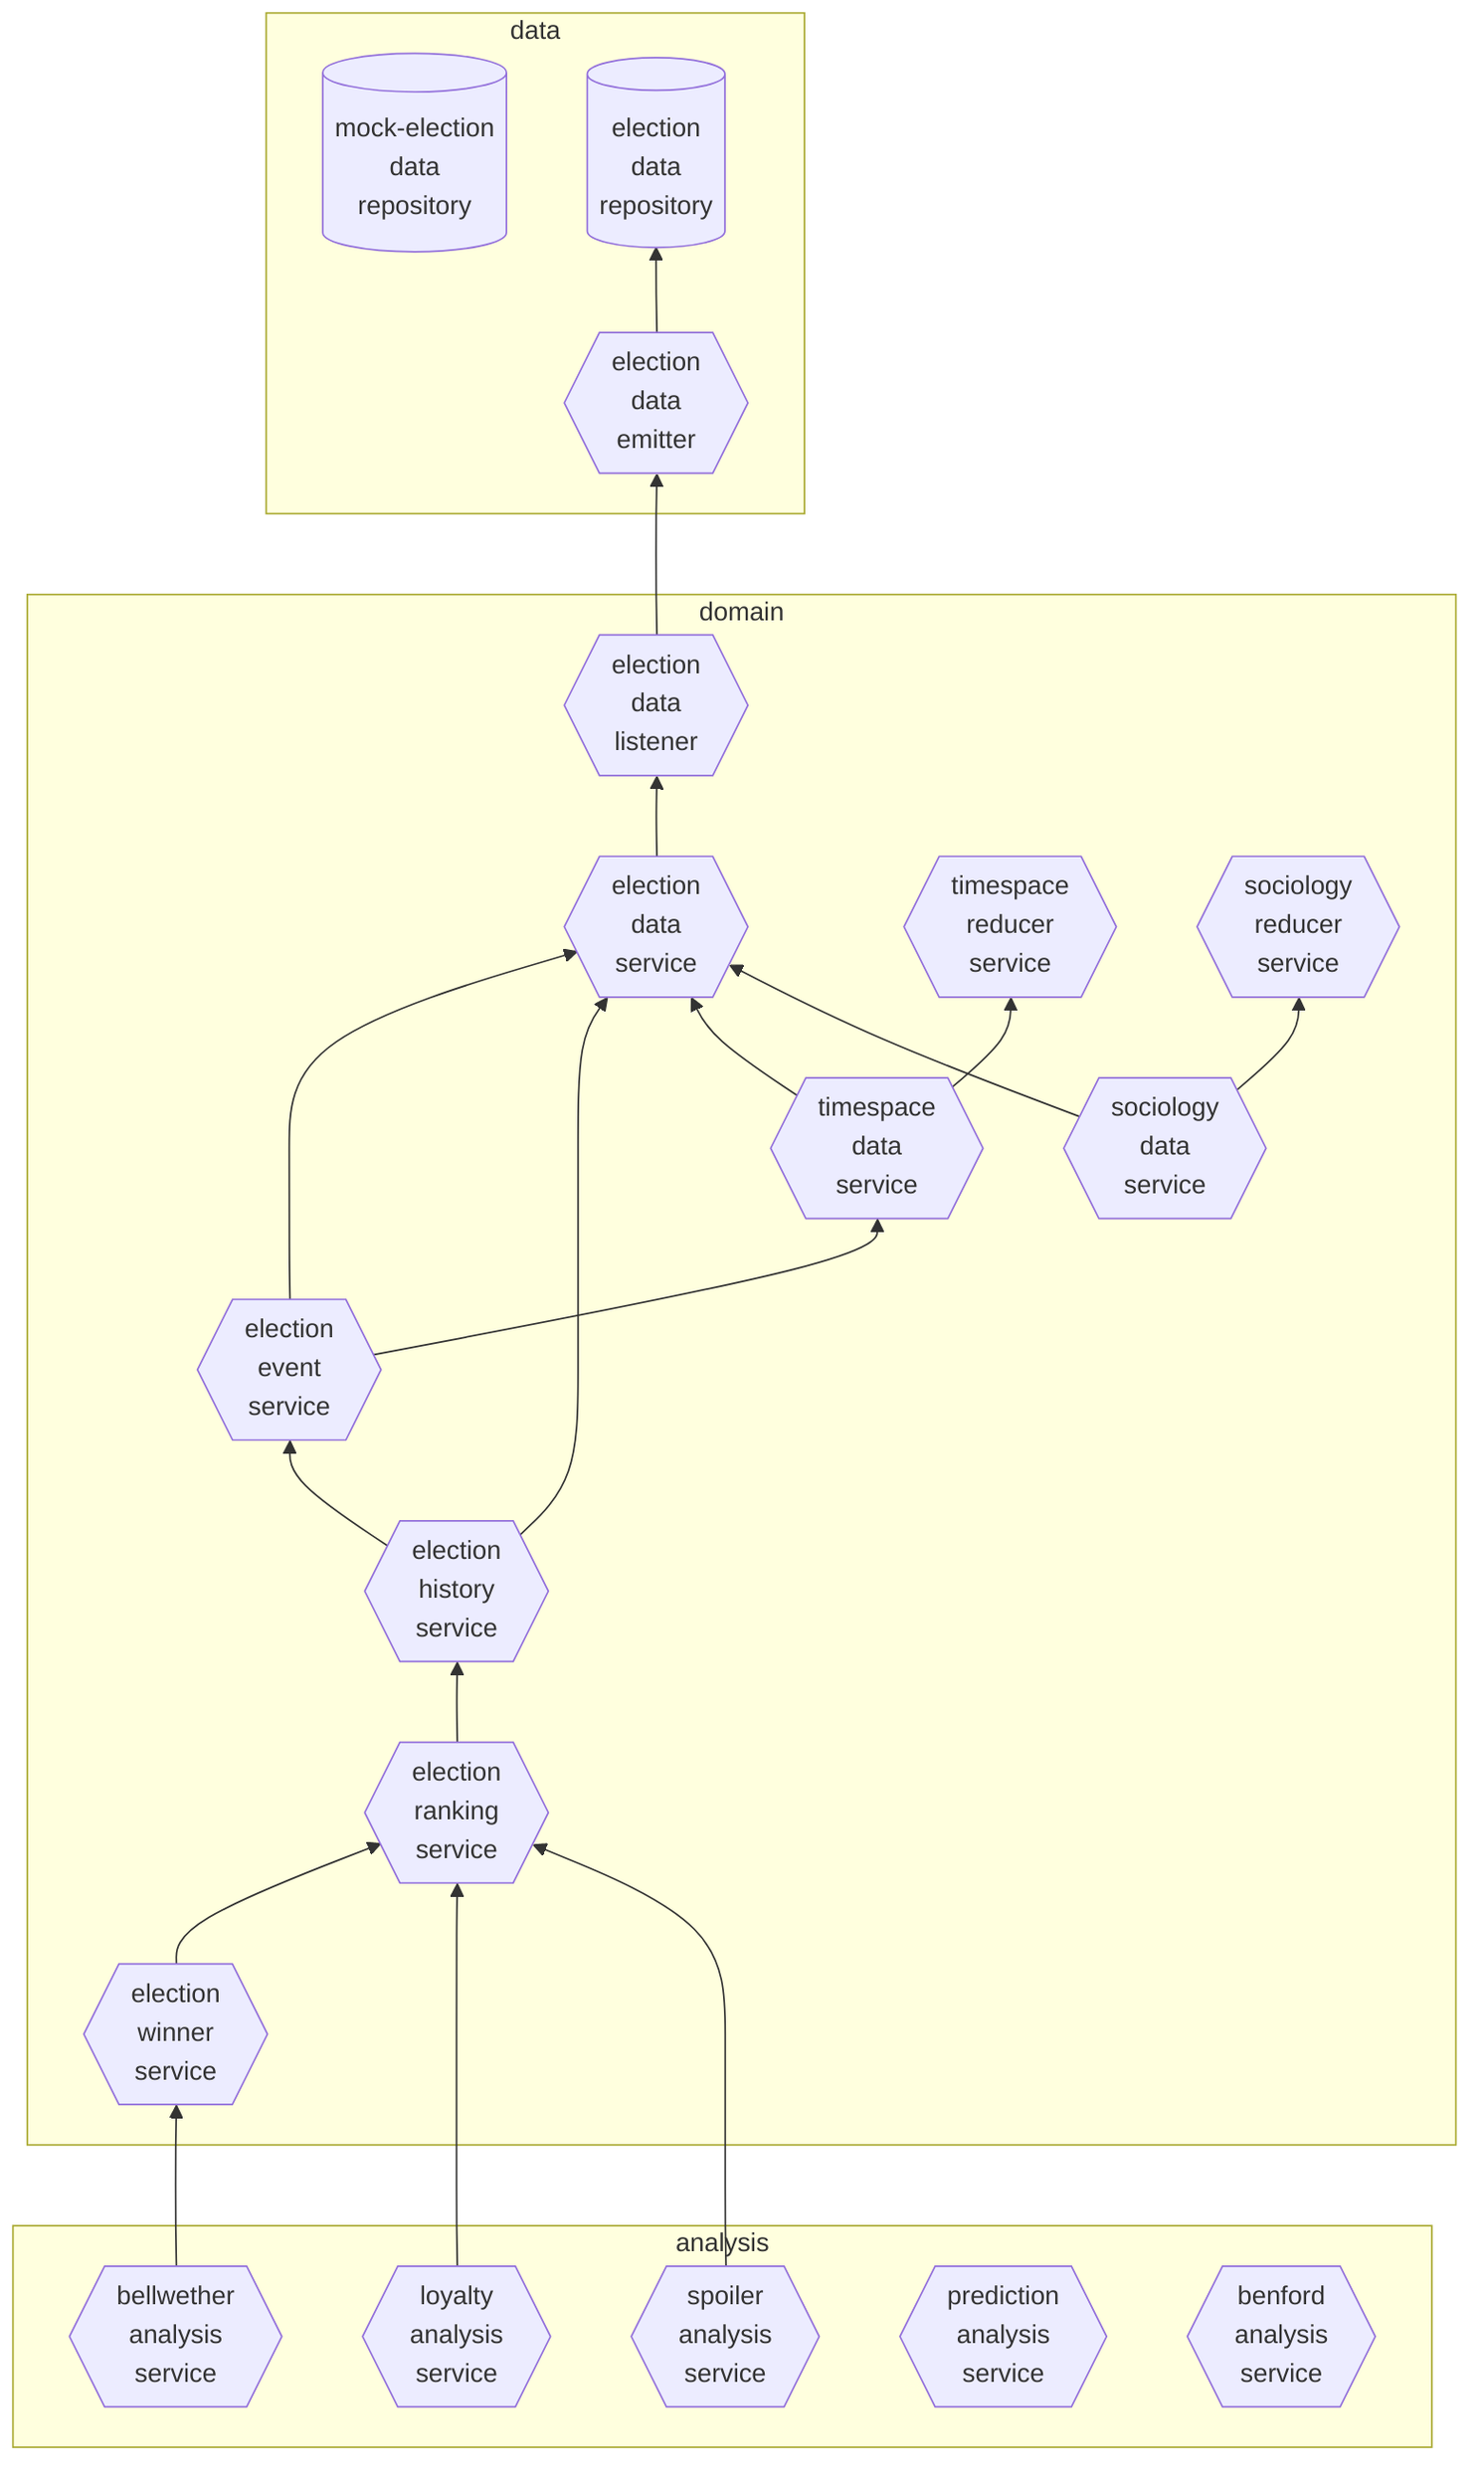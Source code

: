 graph BT

    subgraph analysis [analysis]
    BellwetherAnalysisService{{bellwether<br>analysis<br>service}}
    LoyaltyAnalysisService{{loyalty<br>analysis<br>service}}
    SpoilerAnalysisService{{spoiler<br>analysis<br>service}}
    PredictionAnalysisService{{prediction<br>analysis<br>service}}
    BenfordAnalysisService{{benford<br>analysis<br>service}}
    end

    subgraph domain [domain]
    ElectionDataListener{{election<br>data<br>listener}}
    ElectionDataService{{election<br>data<br>service}}
    ElectionEventService{{election<br>event<br>service}}
    TimespaceDataService{{timespace<br>data<br>service}}
    SociologyDataService{{sociology<br>data<br>service}}
    TimespaceReducerService{{timespace<br>reducer<br>service}}
    SociologyReducerService{{sociology<br>reducer<br>service}}
    ElectionHistoryService{{election<br>history<br>service}}
    ElectionRankingService{{election<br>ranking<br>service}}
    ElectionWinnerService{{election<br>winner<br>service}}
    end

    subgraph data [data]
    MockElectionDataRepository[(mock-election<br>data<br>repository)]
    ElectionDataRepository[(election<br>data<br>repository)]
    ElectionDataEmitter{{election<br>data<br>emitter}}
    end

    ElectionDataEmitter --> ElectionDataRepository
    ElectionDataListener --> ElectionDataEmitter
    ElectionDataService --> ElectionDataListener
    ElectionEventService --> ElectionDataService
    ElectionEventService --> TimespaceDataService
    ElectionHistoryService --> ElectionEventService
    ElectionHistoryService --> ElectionDataService
    ElectionRankingService --> ElectionHistoryService
    TimespaceDataService --> ElectionDataService
    TimespaceDataService --> TimespaceReducerService
    SociologyDataService --> ElectionDataService
    SociologyDataService --> SociologyReducerService
    ElectionWinnerService --> ElectionRankingService
    BellwetherAnalysisService --> ElectionWinnerService
    LoyaltyAnalysisService --> ElectionRankingService
    SpoilerAnalysisService --> ElectionRankingService